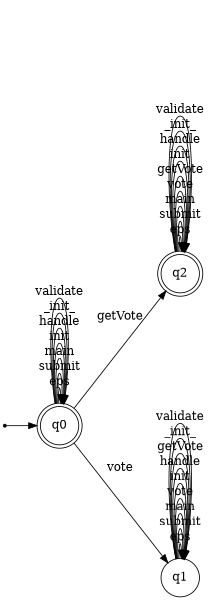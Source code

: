 digraph G {
	size = "4,4";
	rankdir = LR
	node [shape = doublecircle]; q0; q2;
	node [shape = point]; point_q0;
	node [shape = circle];
	 point_q0 -> q0
	q0 -> q0[label="eps"]
	q0 -> q0[label="submit"]
	q0 -> q0[label="main"]
	q0 -> q0[label="init"]
	q0 -> q0[label="handle"]
	q0 -> q1[label="vote"]
	q1 -> q1[label="eps"]
	q1 -> q1[label="submit"]
	q1 -> q1[label="main"]
	q1 -> q1[label="vote"]
	q1 -> q1[label="init"]
	q1 -> q1[label="handle"]
	q1 -> q1[label="getVote"]
	q0 -> q2[label="getVote"]
	q2 -> q2[label="eps"]
	q2 -> q2[label="submit"]
	q2 -> q2[label="main"]
	q2 -> q2[label="vote"]
	q2 -> q2[label="getVote"]
	q2 -> q2[label="init"]
	q2 -> q2[label="handle"]
	q0 -> q0[label="_init_"]
	q0 -> q0[label="validate"]
	q1 -> q1[label="_init_"]
	q1 -> q1[label="validate"]
	q2 -> q2[label="_init_"]
	q2 -> q2[label="validate"]
}
